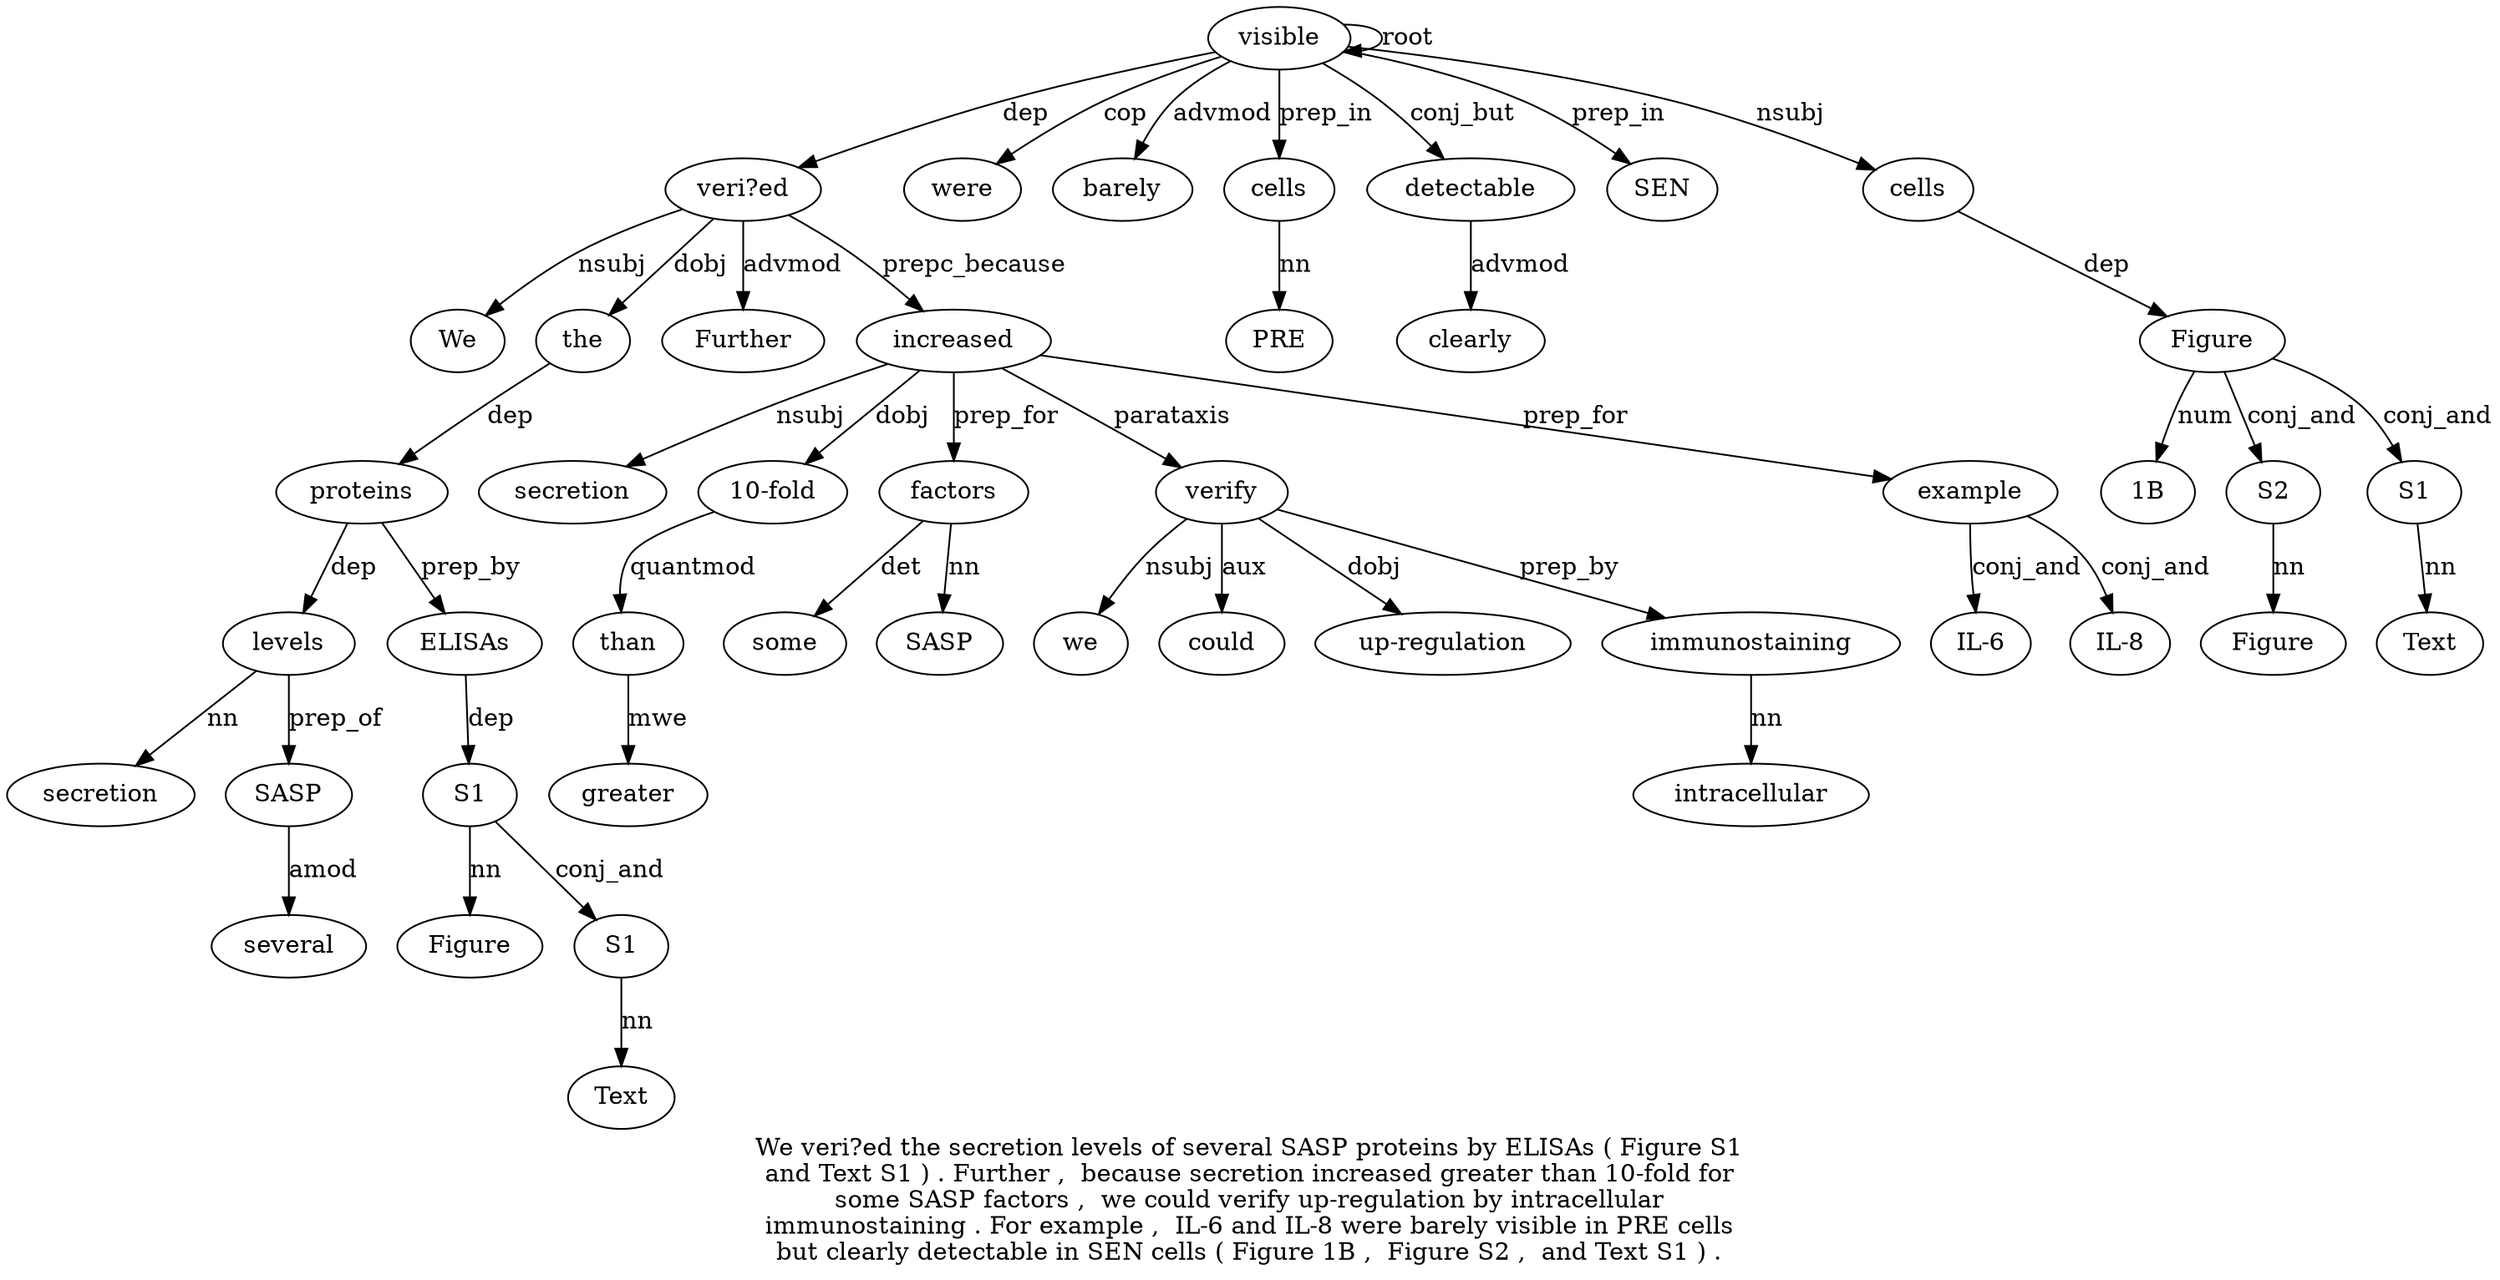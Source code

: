 digraph "We veri?ed the secretion levels of several SASP proteins by ELISAs ( Figure S1 and Text S1 ) . Further ,  because secretion increased greater than 10-fold for some SASP factors ,  we could verify up-regulation by intracellular immunostaining . For example ,  IL-6 and IL-8 were barely visible in PRE cells but clearly detectable in SEN cells ( Figure 1B ,  Figure S2 ,  and Text S1 ) ." {
label="We veri?ed the secretion levels of several SASP proteins by ELISAs ( Figure S1
and Text S1 ) . Further ,  because secretion increased greater than 10-fold for
some SASP factors ,  we could verify up-regulation by intracellular
immunostaining . For example ,  IL-6 and IL-8 were barely visible in PRE cells
but clearly detectable in SEN cells ( Figure 1B ,  Figure S2 ,  and Text S1 ) .";
"veri?ed2" [style=filled, fillcolor=white, label="veri?ed"];
We1 [style=filled, fillcolor=white, label=We];
"veri?ed2" -> We1  [label=nsubj];
visible49 [style=filled, fillcolor=white, label=visible];
visible49 -> "veri?ed2"  [label=dep];
the3 [style=filled, fillcolor=white, label=the];
"veri?ed2" -> the3  [label=dobj];
levels5 [style=filled, fillcolor=white, label=levels];
secretion4 [style=filled, fillcolor=white, label=secretion];
levels5 -> secretion4  [label=nn];
proteins9 [style=filled, fillcolor=white, label=proteins];
proteins9 -> levels5  [label=dep];
SASP8 [style=filled, fillcolor=white, label=SASP];
several7 [style=filled, fillcolor=white, label=several];
SASP8 -> several7  [label=amod];
levels5 -> SASP8  [label=prep_of];
the3 -> proteins9  [label=dep];
ELISAs11 [style=filled, fillcolor=white, label=ELISAs];
proteins9 -> ELISAs11  [label=prep_by];
S114 [style=filled, fillcolor=white, label=S1];
Figure13 [style=filled, fillcolor=white, label=Figure];
S114 -> Figure13  [label=nn];
ELISAs11 -> S114  [label=dep];
S117 [style=filled, fillcolor=white, label=S1];
Text16 [style=filled, fillcolor=white, label=Text];
S117 -> Text16  [label=nn];
S114 -> S117  [label=conj_and];
Further20 [style=filled, fillcolor=white, label=Further];
"veri?ed2" -> Further20  [label=advmod];
increased24 [style=filled, fillcolor=white, label=increased];
secretion23 [style=filled, fillcolor=white, label=secretion];
increased24 -> secretion23  [label=nsubj];
"veri?ed2" -> increased24  [label=prepc_because];
than26 [style=filled, fillcolor=white, label=than];
greater25 [style=filled, fillcolor=white, label=greater];
than26 -> greater25  [label=mwe];
"10-fold27" [style=filled, fillcolor=white, label="10-fold"];
"10-fold27" -> than26  [label=quantmod];
increased24 -> "10-fold27"  [label=dobj];
factors31 [style=filled, fillcolor=white, label=factors];
some29 [style=filled, fillcolor=white, label=some];
factors31 -> some29  [label=det];
SASP30 [style=filled, fillcolor=white, label=SASP];
factors31 -> SASP30  [label=nn];
increased24 -> factors31  [label=prep_for];
verify35 [style=filled, fillcolor=white, label=verify];
we33 [style=filled, fillcolor=white, label=we];
verify35 -> we33  [label=nsubj];
could34 [style=filled, fillcolor=white, label=could];
verify35 -> could34  [label=aux];
increased24 -> verify35  [label=parataxis];
"up-regulation36" [style=filled, fillcolor=white, label="up-regulation"];
verify35 -> "up-regulation36"  [label=dobj];
immunostaining39 [style=filled, fillcolor=white, label=immunostaining];
intracellular38 [style=filled, fillcolor=white, label=intracellular];
immunostaining39 -> intracellular38  [label=nn];
verify35 -> immunostaining39  [label=prep_by];
example42 [style=filled, fillcolor=white, label=example];
increased24 -> example42  [label=prep_for];
"IL-644" [style=filled, fillcolor=white, label="IL-6"];
example42 -> "IL-644"  [label=conj_and];
"IL-846" [style=filled, fillcolor=white, label="IL-8"];
example42 -> "IL-846"  [label=conj_and];
were47 [style=filled, fillcolor=white, label=were];
visible49 -> were47  [label=cop];
barely48 [style=filled, fillcolor=white, label=barely];
visible49 -> barely48  [label=advmod];
visible49 -> visible49  [label=root];
cells52 [style=filled, fillcolor=white, label=cells];
PRE51 [style=filled, fillcolor=white, label=PRE];
cells52 -> PRE51  [label=nn];
visible49 -> cells52  [label=prep_in];
detectable55 [style=filled, fillcolor=white, label=detectable];
clearly54 [style=filled, fillcolor=white, label=clearly];
detectable55 -> clearly54  [label=advmod];
visible49 -> detectable55  [label=conj_but];
SEN57 [style=filled, fillcolor=white, label=SEN];
visible49 -> SEN57  [label=prep_in];
cells58 [style=filled, fillcolor=white, label=cells];
visible49 -> cells58  [label=nsubj];
Figure60 [style=filled, fillcolor=white, label=Figure];
cells58 -> Figure60  [label=dep];
"1B6" [style=filled, fillcolor=white, label="1B"];
Figure60 -> "1B6"  [label=num];
S264 [style=filled, fillcolor=white, label=S2];
Figure63 [style=filled, fillcolor=white, label=Figure];
S264 -> Figure63  [label=nn];
Figure60 -> S264  [label=conj_and];
S168 [style=filled, fillcolor=white, label=S1];
Text67 [style=filled, fillcolor=white, label=Text];
S168 -> Text67  [label=nn];
Figure60 -> S168  [label=conj_and];
}
